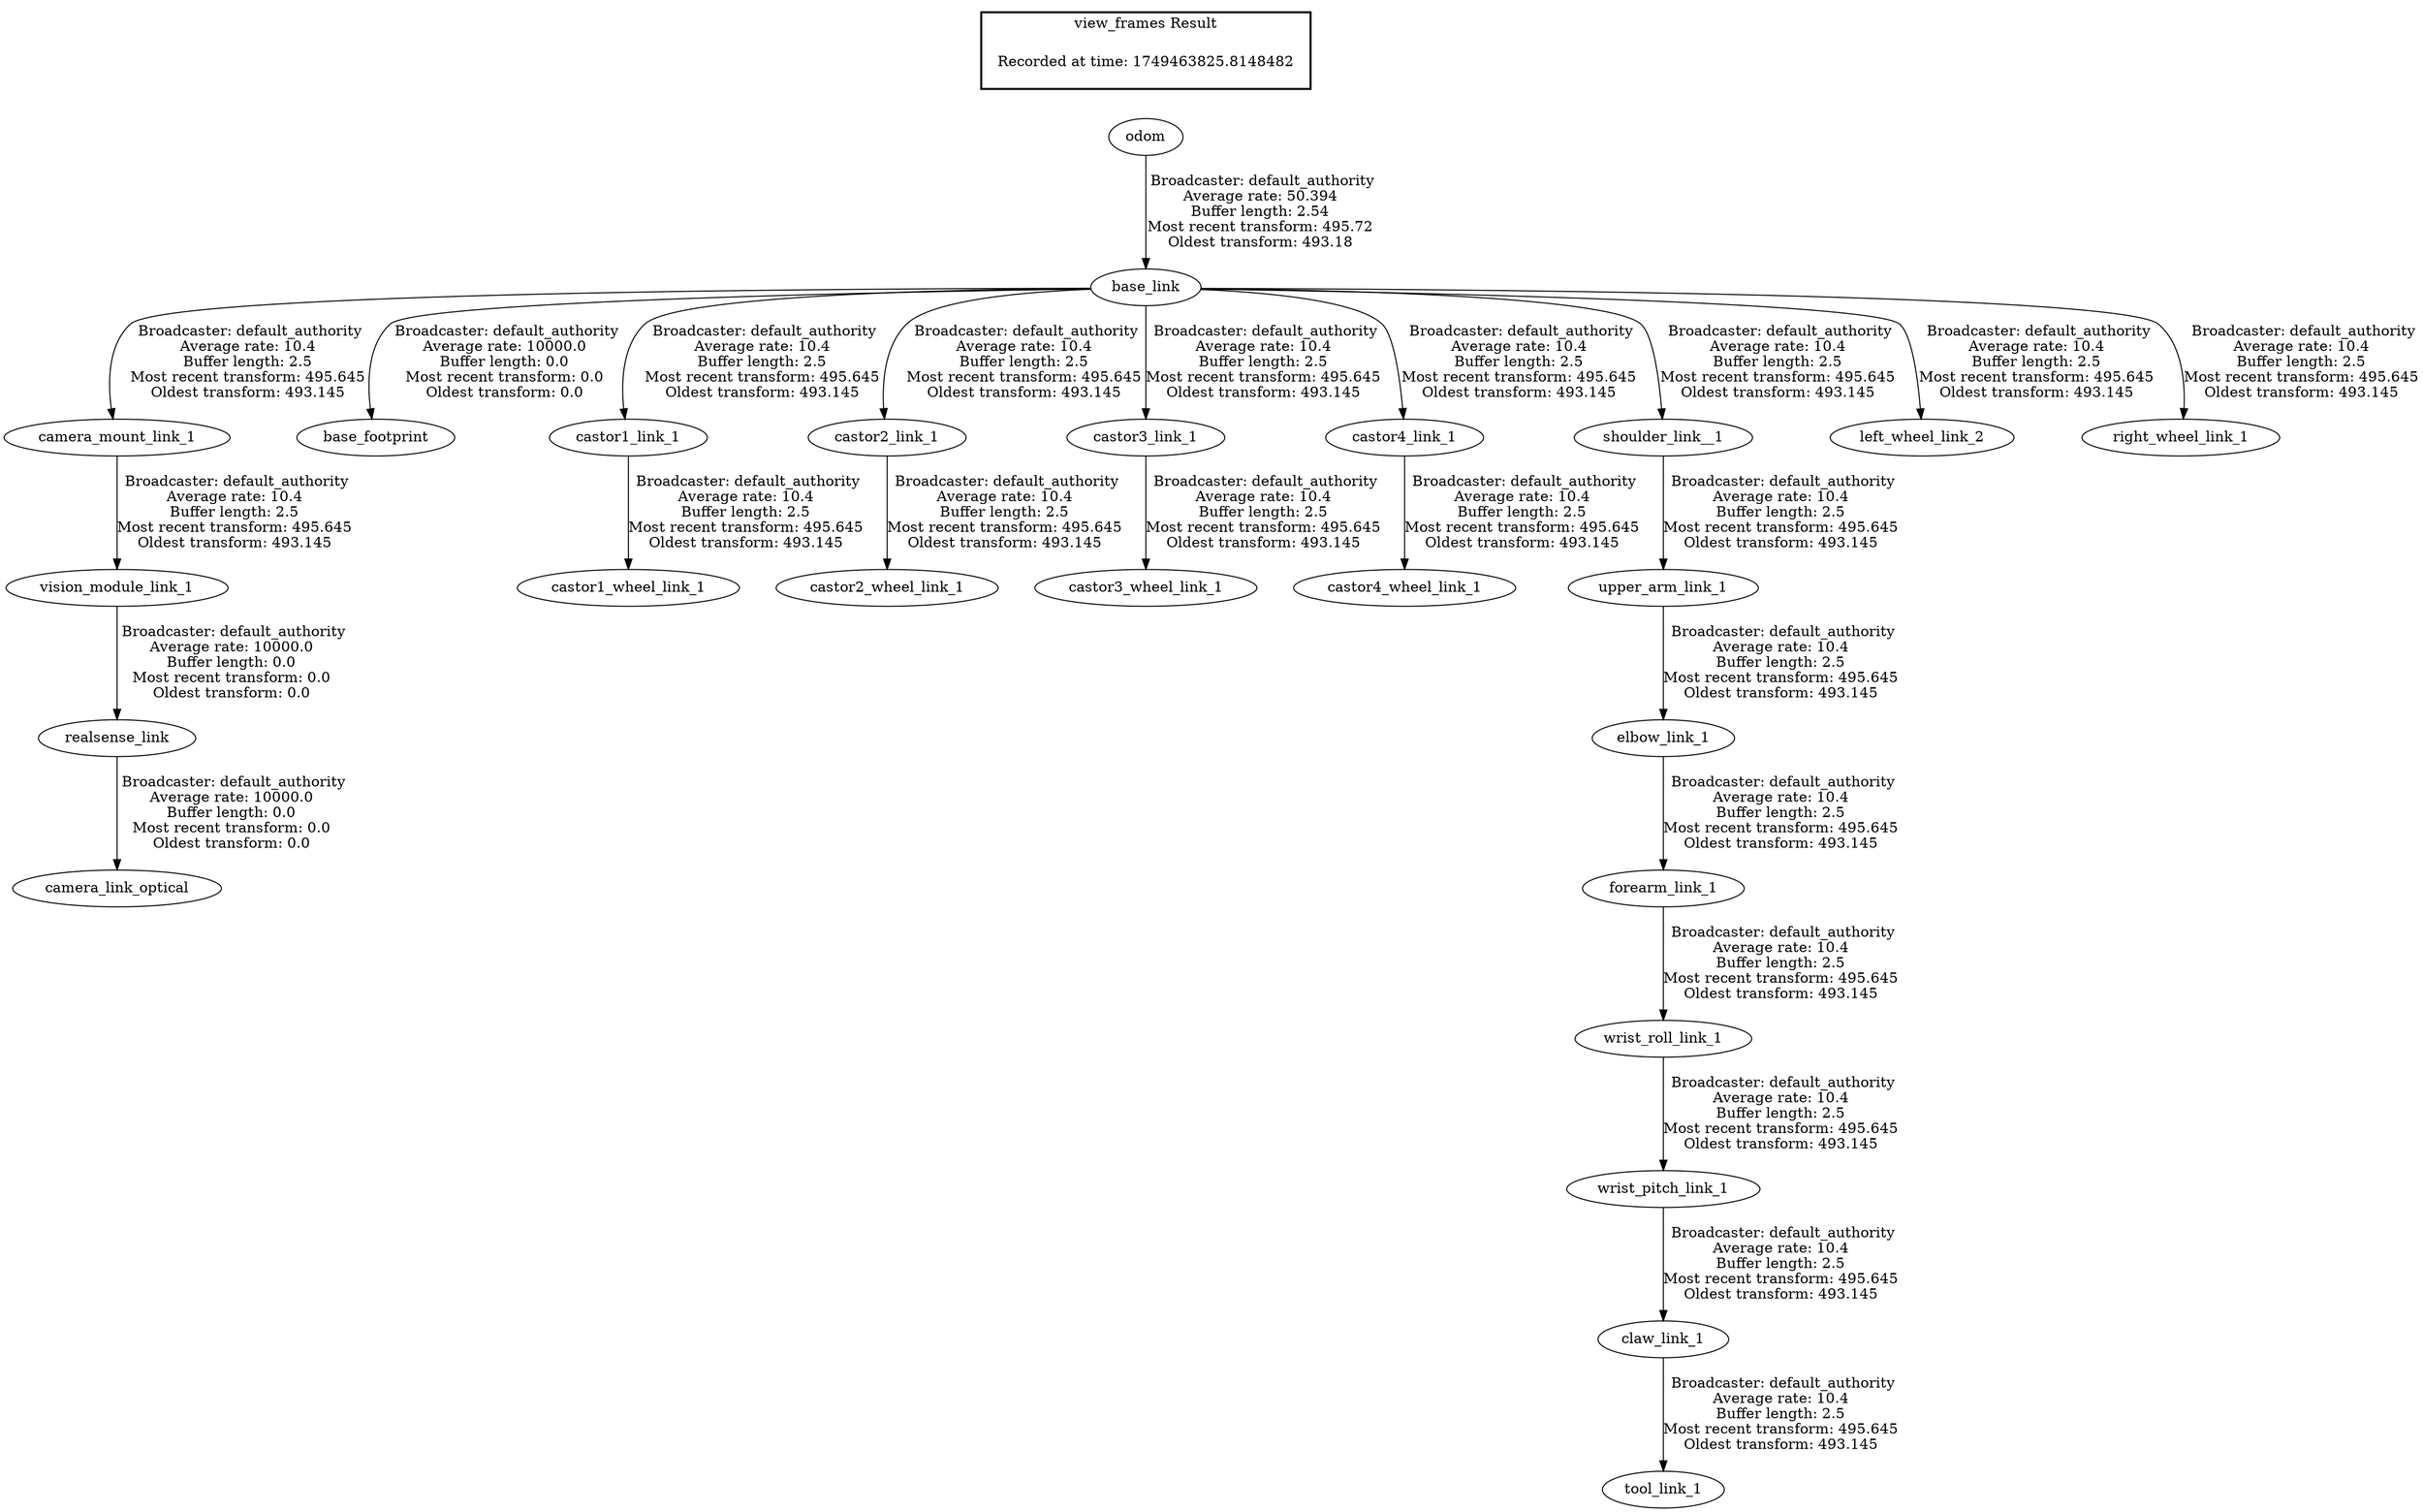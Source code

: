 digraph G {
"vision_module_link_1" -> "realsense_link"[label=" Broadcaster: default_authority\nAverage rate: 10000.0\nBuffer length: 0.0\nMost recent transform: 0.0\nOldest transform: 0.0\n"];
"camera_mount_link_1" -> "vision_module_link_1"[label=" Broadcaster: default_authority\nAverage rate: 10.4\nBuffer length: 2.5\nMost recent transform: 495.645\nOldest transform: 493.145\n"];
"base_link" -> "base_footprint"[label=" Broadcaster: default_authority\nAverage rate: 10000.0\nBuffer length: 0.0\nMost recent transform: 0.0\nOldest transform: 0.0\n"];
"odom" -> "base_link"[label=" Broadcaster: default_authority\nAverage rate: 50.394\nBuffer length: 2.54\nMost recent transform: 495.72\nOldest transform: 493.18\n"];
"realsense_link" -> "camera_link_optical"[label=" Broadcaster: default_authority\nAverage rate: 10000.0\nBuffer length: 0.0\nMost recent transform: 0.0\nOldest transform: 0.0\n"];
"base_link" -> "camera_mount_link_1"[label=" Broadcaster: default_authority\nAverage rate: 10.4\nBuffer length: 2.5\nMost recent transform: 495.645\nOldest transform: 493.145\n"];
"base_link" -> "castor1_link_1"[label=" Broadcaster: default_authority\nAverage rate: 10.4\nBuffer length: 2.5\nMost recent transform: 495.645\nOldest transform: 493.145\n"];
"castor1_link_1" -> "castor1_wheel_link_1"[label=" Broadcaster: default_authority\nAverage rate: 10.4\nBuffer length: 2.5\nMost recent transform: 495.645\nOldest transform: 493.145\n"];
"base_link" -> "castor2_link_1"[label=" Broadcaster: default_authority\nAverage rate: 10.4\nBuffer length: 2.5\nMost recent transform: 495.645\nOldest transform: 493.145\n"];
"castor2_link_1" -> "castor2_wheel_link_1"[label=" Broadcaster: default_authority\nAverage rate: 10.4\nBuffer length: 2.5\nMost recent transform: 495.645\nOldest transform: 493.145\n"];
"castor3_link_1" -> "castor3_wheel_link_1"[label=" Broadcaster: default_authority\nAverage rate: 10.4\nBuffer length: 2.5\nMost recent transform: 495.645\nOldest transform: 493.145\n"];
"base_link" -> "castor3_link_1"[label=" Broadcaster: default_authority\nAverage rate: 10.4\nBuffer length: 2.5\nMost recent transform: 495.645\nOldest transform: 493.145\n"];
"base_link" -> "castor4_link_1"[label=" Broadcaster: default_authority\nAverage rate: 10.4\nBuffer length: 2.5\nMost recent transform: 495.645\nOldest transform: 493.145\n"];
"castor4_link_1" -> "castor4_wheel_link_1"[label=" Broadcaster: default_authority\nAverage rate: 10.4\nBuffer length: 2.5\nMost recent transform: 495.645\nOldest transform: 493.145\n"];
"upper_arm_link_1" -> "elbow_link_1"[label=" Broadcaster: default_authority\nAverage rate: 10.4\nBuffer length: 2.5\nMost recent transform: 495.645\nOldest transform: 493.145\n"];
"shoulder_link__1" -> "upper_arm_link_1"[label=" Broadcaster: default_authority\nAverage rate: 10.4\nBuffer length: 2.5\nMost recent transform: 495.645\nOldest transform: 493.145\n"];
"elbow_link_1" -> "forearm_link_1"[label=" Broadcaster: default_authority\nAverage rate: 10.4\nBuffer length: 2.5\nMost recent transform: 495.645\nOldest transform: 493.145\n"];
"wrist_pitch_link_1" -> "claw_link_1"[label=" Broadcaster: default_authority\nAverage rate: 10.4\nBuffer length: 2.5\nMost recent transform: 495.645\nOldest transform: 493.145\n"];
"wrist_roll_link_1" -> "wrist_pitch_link_1"[label=" Broadcaster: default_authority\nAverage rate: 10.4\nBuffer length: 2.5\nMost recent transform: 495.645\nOldest transform: 493.145\n"];
"base_link" -> "left_wheel_link_2"[label=" Broadcaster: default_authority\nAverage rate: 10.4\nBuffer length: 2.5\nMost recent transform: 495.645\nOldest transform: 493.145\n"];
"base_link" -> "right_wheel_link_1"[label=" Broadcaster: default_authority\nAverage rate: 10.4\nBuffer length: 2.5\nMost recent transform: 495.645\nOldest transform: 493.145\n"];
"base_link" -> "shoulder_link__1"[label=" Broadcaster: default_authority\nAverage rate: 10.4\nBuffer length: 2.5\nMost recent transform: 495.645\nOldest transform: 493.145\n"];
"claw_link_1" -> "tool_link_1"[label=" Broadcaster: default_authority\nAverage rate: 10.4\nBuffer length: 2.5\nMost recent transform: 495.645\nOldest transform: 493.145\n"];
"forearm_link_1" -> "wrist_roll_link_1"[label=" Broadcaster: default_authority\nAverage rate: 10.4\nBuffer length: 2.5\nMost recent transform: 495.645\nOldest transform: 493.145\n"];
edge [style=invis];
 subgraph cluster_legend { style=bold; color=black; label ="view_frames Result";
"Recorded at time: 1749463825.8148482"[ shape=plaintext ] ;
}->"odom";
}